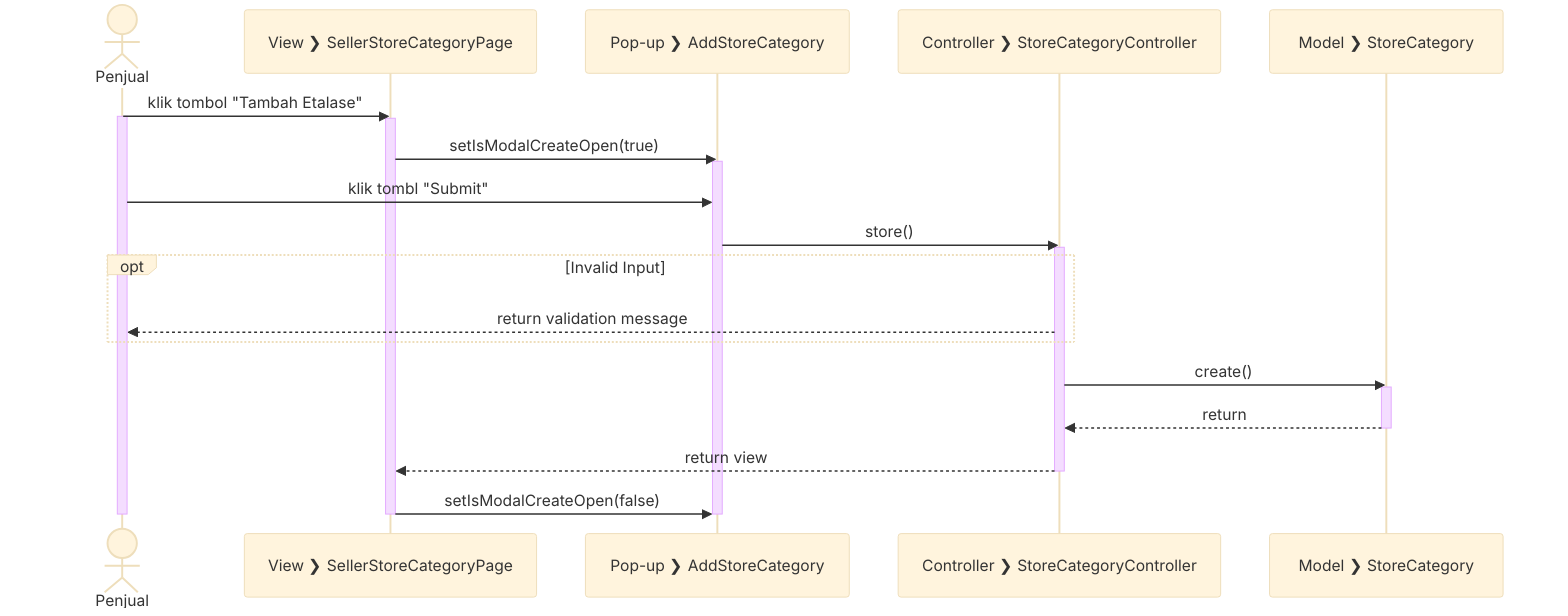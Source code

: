 %%{init: {'theme': 'base', 'themeVariables': { 'fontSize': '16px', 'fontFamily': 'Inter'}}}%%
sequenceDiagram
  actor Penjual
  participant V_SCP as View #10095; SellerStoreCategoryPage
  participant P_ASC as Pop-up #10095; AddStoreCategory
  participant C_SC as Controller #10095; StoreCategoryController
  participant M_SC as Model #10095; StoreCategory

  Penjual->>V_SCP: klik tombol "Tambah Etalase"
  
  activate Penjual

  activate V_SCP

  V_SCP->>P_ASC: setIsModalCreateOpen(true)

  activate P_ASC

  Penjual->>P_ASC: klik tombl "Submit"
  P_ASC->>C_SC: store()

  activate C_SC

  opt Invalid Input
    C_SC-->>Penjual: return validation message
  end

  C_SC->>M_SC: create()
  
  activate M_SC
  
  M_SC-->>C_SC: return

  deactivate M_SC

  C_SC-->>V_SCP: return view

  deactivate C_SC
  
  V_SCP->>P_ASC: setIsModalCreateOpen(false)

  deactivate P_ASC
  deactivate V_SCP
  
  deactivate Penjual
